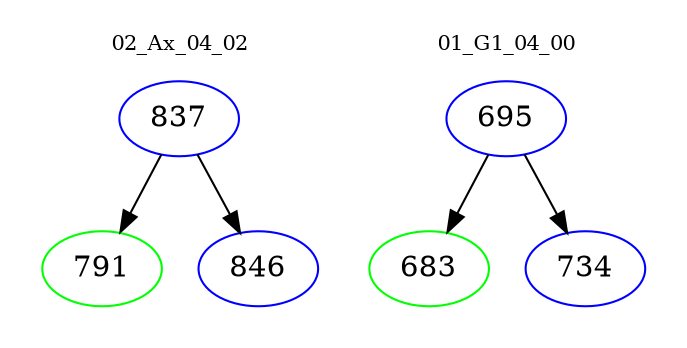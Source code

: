 digraph{
subgraph cluster_0 {
color = white
label = "02_Ax_04_02";
fontsize=10;
T0_837 [label="837", color="blue"]
T0_837 -> T0_791 [color="black"]
T0_791 [label="791", color="green"]
T0_837 -> T0_846 [color="black"]
T0_846 [label="846", color="blue"]
}
subgraph cluster_1 {
color = white
label = "01_G1_04_00";
fontsize=10;
T1_695 [label="695", color="blue"]
T1_695 -> T1_683 [color="black"]
T1_683 [label="683", color="green"]
T1_695 -> T1_734 [color="black"]
T1_734 [label="734", color="blue"]
}
}
